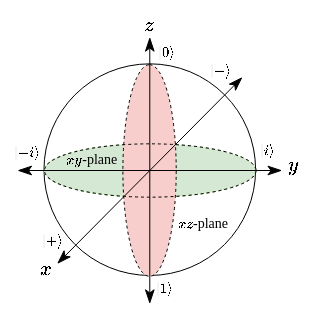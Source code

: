 <mxfile version="26.1.1">
  <diagram name="Page-1" id="zcnw0ZVCEeMGg24mnjsT">
    <mxGraphModel dx="477" dy="271" grid="1" gridSize="10" guides="1" tooltips="1" connect="1" arrows="1" fold="1" page="1" pageScale="1" pageWidth="850" pageHeight="1100" math="1" shadow="0">
      <root>
        <mxCell id="0" />
        <mxCell id="1" parent="0" />
        <mxCell id="9Do0JPYV8mhKfQ6Qy5AA-2" value="" style="ellipse;whiteSpace=wrap;html=1;aspect=fixed;fillColor=none;strokeColor=default;fontFamily=Times New Roman;fillStyle=solid;strokeWidth=0.5;" parent="1" vertex="1">
          <mxGeometry x="267.742" y="146.667" width="105.806" height="105.806" as="geometry" />
        </mxCell>
        <mxCell id="9Do0JPYV8mhKfQ6Qy5AA-3" value="" style="ellipse;whiteSpace=wrap;html=1;fillColor=#d5e8d4;strokeColor=#82b366;fontFamily=Times New Roman;dashed=1;strokeWidth=0.5;fillStyle=auto;" parent="1" vertex="1">
          <mxGeometry x="267.742" y="186.667" width="105.806" height="26.667" as="geometry" />
        </mxCell>
        <mxCell id="Q7b4TlyMLRNUgZ0kR_au-6" value="" style="ellipse;whiteSpace=wrap;html=1;fontFamily=Times New Roman;dashed=1;strokeWidth=0.5;fillStyle=auto;rotation=-90;fillColor=#f8cecc;strokeColor=#000000;" parent="1" vertex="1">
          <mxGeometry x="267.623" y="186.667" width="105.806" height="26.667" as="geometry" />
        </mxCell>
        <mxCell id="Q7b4TlyMLRNUgZ0kR_au-5" value="" style="ellipse;whiteSpace=wrap;html=1;fontFamily=Times New Roman;dashed=1;strokeWidth=0.5;fillStyle=auto;fillColor=none;" parent="1" vertex="1">
          <mxGeometry x="268.002" y="186.667" width="105.806" height="26.667" as="geometry" />
        </mxCell>
        <mxCell id="9Do0JPYV8mhKfQ6Qy5AA-8" value="\(\ket{1}\)" style="whiteSpace=wrap;html=1;strokeWidth=0;fontSize=7;fillColor=none;strokeColor=none;fontFamily=Times New Roman;" parent="1" vertex="1">
          <mxGeometry x="324.61" y="254.33" width="6.26" height="10" as="geometry" />
        </mxCell>
        <mxCell id="9Do0JPYV8mhKfQ6Qy5AA-9" value="\(\ket{0}\)" style="whiteSpace=wrap;html=1;strokeWidth=0;fontSize=7;fillColor=none;strokeColor=none;fontFamily=Times New Roman;" parent="1" vertex="1">
          <mxGeometry x="324.61" y="138.01" width="8.84" height="6.66" as="geometry" />
        </mxCell>
        <mxCell id="5TCcjriUe1PBaIMsxyZt-3" value="\(\ket{-}\)" style="whiteSpace=wrap;html=1;strokeWidth=0;fontSize=7;fillColor=none;strokeColor=none;fontFamily=Times New Roman;" parent="1" vertex="1">
          <mxGeometry x="348.99" y="144.67" width="14.43" height="11.34" as="geometry" />
        </mxCell>
        <mxCell id="5TCcjriUe1PBaIMsxyZt-4" value="\(\ket{+}\)" style="whiteSpace=wrap;html=1;strokeWidth=0;fontSize=7;fillColor=none;strokeColor=none;fontFamily=Times New Roman;" parent="1" vertex="1">
          <mxGeometry x="267.35" y="232.67" width="10.85" height="4" as="geometry" />
        </mxCell>
        <mxCell id="5TCcjriUe1PBaIMsxyZt-5" value="\(\ket{i}\)" style="whiteSpace=wrap;html=1;strokeWidth=0;fontSize=7;fillColor=none;strokeColor=none;fontFamily=Times New Roman;" parent="1" vertex="1">
          <mxGeometry x="376.77" y="185.67" width="4.71" height="9" as="geometry" />
        </mxCell>
        <mxCell id="5TCcjriUe1PBaIMsxyZt-6" value="\(\ket{-i}\)" style="whiteSpace=wrap;html=1;strokeWidth=0;fontSize=7;fillColor=none;strokeColor=none;fontFamily=Times New Roman;" parent="1" vertex="1">
          <mxGeometry x="256.16" y="187.57" width="7.23" height="6.67" as="geometry" />
        </mxCell>
        <mxCell id="5TCcjriUe1PBaIMsxyZt-7" value="\(xz\)-plane" style="whiteSpace=wrap;html=1;strokeWidth=0;fontSize=7;fontFamily=Times New Roman;spacing=0;spacingBottom=0;spacingLeft=-2;spacingRight=-2;fillColor=none;strokeColor=none;" parent="1" vertex="1">
          <mxGeometry x="332.87" y="224" width="28.55" height="6.67" as="geometry" />
        </mxCell>
        <mxCell id="5TCcjriUe1PBaIMsxyZt-9" value="\(xy\)-plane" style="whiteSpace=wrap;html=1;strokeWidth=0.5;fontSize=7;fillColor=none;strokeColor=none;fontFamily=Times New Roman;" parent="1" vertex="1">
          <mxGeometry x="278.2" y="190.57" width="27.61" height="9.33" as="geometry" />
        </mxCell>
        <mxCell id="9Do0JPYV8mhKfQ6Qy5AA-5" value="" style="endArrow=classicThin;startArrow=classicThin;html=1;rounded=0;startFill=1;endFill=1;strokeWidth=0.5;fontFamily=Times New Roman;strokeColor=default;" parent="1" edge="1">
          <mxGeometry width="50" height="50" relative="1" as="geometry">
            <mxPoint x="320.645" y="266.667" as="sourcePoint" />
            <mxPoint x="320.645" y="133.333" as="targetPoint" />
          </mxGeometry>
        </mxCell>
        <mxCell id="9Do0JPYV8mhKfQ6Qy5AA-6" value="" style="endArrow=classicThin;startArrow=classicThin;html=1;rounded=0;startFill=1;endFill=1;strokeWidth=0.5;fontFamily=Times New Roman;strokeColor=default;" parent="1" edge="1">
          <mxGeometry width="50" height="50" relative="1" as="geometry">
            <mxPoint x="254.516" y="200" as="sourcePoint" />
            <mxPoint x="386.774" y="200" as="targetPoint" />
          </mxGeometry>
        </mxCell>
        <mxCell id="9Do0JPYV8mhKfQ6Qy5AA-7" value="" style="endArrow=classicThin;startArrow=classicThin;html=1;rounded=0;startFill=1;endFill=1;strokeWidth=0.5;fontFamily=Times New Roman;strokeColor=default;" parent="1" edge="1">
          <mxGeometry width="50" height="50" relative="1" as="geometry">
            <mxPoint x="274.355" y="246.667" as="sourcePoint" />
            <mxPoint x="366.935" y="153.333" as="targetPoint" />
          </mxGeometry>
        </mxCell>
        <mxCell id="Q7b4TlyMLRNUgZ0kR_au-10" value="\(z\)" style="whiteSpace=wrap;html=1;strokeWidth=0;fontSize=10;fontFamily=Times New Roman;spacing=0;spacingBottom=0;spacingLeft=-2;spacingRight=-2;fillColor=none;strokeColor=none;" parent="1" vertex="1">
          <mxGeometry x="316.679" y="124.007" width="6.935" height="6.667" as="geometry" />
        </mxCell>
        <mxCell id="Q7b4TlyMLRNUgZ0kR_au-11" value="\(y\)" style="whiteSpace=wrap;html=1;strokeWidth=0;fontSize=10;fontFamily=Times New Roman;spacing=0;spacingBottom=0;spacingLeft=-2;spacingRight=-2;fillColor=none;strokeColor=none;" parent="1" vertex="1">
          <mxGeometry x="387.998" y="193.237" width="8.935" height="6.667" as="geometry" />
        </mxCell>
        <mxCell id="Q7b4TlyMLRNUgZ0kR_au-12" value="\(x\)" style="whiteSpace=wrap;html=1;strokeWidth=0;fontSize=10;fontFamily=Times New Roman;spacing=0;spacingBottom=0;spacingLeft=-2;spacingRight=-2;fillColor=none;strokeColor=none;" parent="1" vertex="1">
          <mxGeometry x="264.388" y="245.807" width="8.935" height="6.667" as="geometry" />
        </mxCell>
      </root>
    </mxGraphModel>
  </diagram>
</mxfile>
